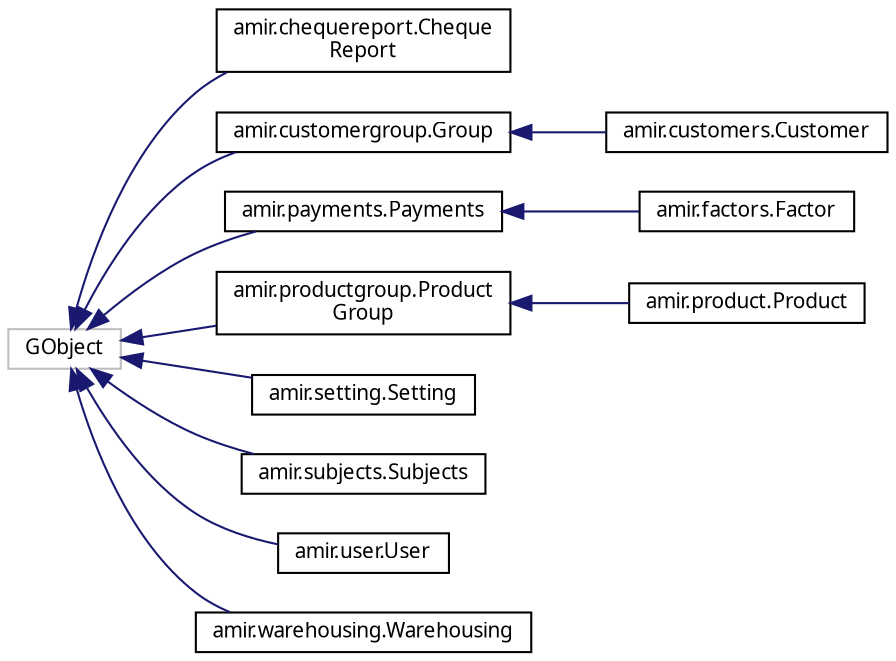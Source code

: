 digraph "Graphical Class Hierarchy"
{
 // LATEX_PDF_SIZE
  edge [fontname="FreeSans.ttf",fontsize="10",labelfontname="FreeSans.ttf",labelfontsize="10"];
  node [fontname="FreeSans.ttf",fontsize="10",shape=record];
  rankdir="LR";
  Node9 [label="GObject",height=0.2,width=0.4,color="grey75", fillcolor="white", style="filled",tooltip=" "];
  Node9 -> Node0 [dir="back",color="midnightblue",fontsize="10",style="solid",fontname="FreeSans.ttf"];
  Node0 [label="amir.chequereport.Cheque\lReport",height=0.2,width=0.4,color="black", fillcolor="white", style="filled",URL="$classamir_1_1chequereport_1_1_cheque_report.html",tooltip=" "];
  Node9 -> Node11 [dir="back",color="midnightblue",fontsize="10",style="solid",fontname="FreeSans.ttf"];
  Node11 [label="amir.customergroup.Group",height=0.2,width=0.4,color="black", fillcolor="white", style="filled",URL="$classamir_1_1customergroup_1_1_group.html",tooltip=" "];
  Node11 -> Node12 [dir="back",color="midnightblue",fontsize="10",style="solid",fontname="FreeSans.ttf"];
  Node12 [label="amir.customers.Customer",height=0.2,width=0.4,color="black", fillcolor="white", style="filled",URL="$classamir_1_1customers_1_1_customer.html",tooltip="Register or edit a customer and create a subject row."];
  Node9 -> Node13 [dir="back",color="midnightblue",fontsize="10",style="solid",fontname="FreeSans.ttf"];
  Node13 [label="amir.payments.Payments",height=0.2,width=0.4,color="black", fillcolor="white", style="filled",URL="$classamir_1_1payments_1_1_payments.html",tooltip=" "];
  Node13 -> Node14 [dir="back",color="midnightblue",fontsize="10",style="solid",fontname="FreeSans.ttf"];
  Node14 [label="amir.factors.Factor",height=0.2,width=0.4,color="black", fillcolor="white", style="filled",URL="$classamir_1_1factors_1_1_factor.html",tooltip=" "];
  Node9 -> Node15 [dir="back",color="midnightblue",fontsize="10",style="solid",fontname="FreeSans.ttf"];
  Node15 [label="amir.productgroup.Product\lGroup",height=0.2,width=0.4,color="black", fillcolor="white", style="filled",URL="$classamir_1_1productgroup_1_1_product_group.html",tooltip=" "];
  Node15 -> Node16 [dir="back",color="midnightblue",fontsize="10",style="solid",fontname="FreeSans.ttf"];
  Node16 [label="amir.product.Product",height=0.2,width=0.4,color="black", fillcolor="white", style="filled",URL="$classamir_1_1product_1_1_product.html",tooltip=" "];
  Node9 -> Node17 [dir="back",color="midnightblue",fontsize="10",style="solid",fontname="FreeSans.ttf"];
  Node17 [label="amir.setting.Setting",height=0.2,width=0.4,color="black", fillcolor="white", style="filled",URL="$classamir_1_1setting_1_1_setting.html",tooltip=" "];
  Node9 -> Node18 [dir="back",color="midnightblue",fontsize="10",style="solid",fontname="FreeSans.ttf"];
  Node18 [label="amir.subjects.Subjects",height=0.2,width=0.4,color="black", fillcolor="white", style="filled",URL="$classamir_1_1subjects_1_1_subjects.html",tooltip=" "];
  Node9 -> Node19 [dir="back",color="midnightblue",fontsize="10",style="solid",fontname="FreeSans.ttf"];
  Node19 [label="amir.user.User",height=0.2,width=0.4,color="black", fillcolor="white", style="filled",URL="$classamir_1_1user_1_1_user.html",tooltip=" "];
  Node9 -> Node20 [dir="back",color="midnightblue",fontsize="10",style="solid",fontname="FreeSans.ttf"];
  Node20 [label="amir.warehousing.Warehousing",height=0.2,width=0.4,color="black", fillcolor="white", style="filled",URL="$classamir_1_1warehousing_1_1_warehousing.html",tooltip="Class Warehousing: Displays all the warehousing registered products."];
}
